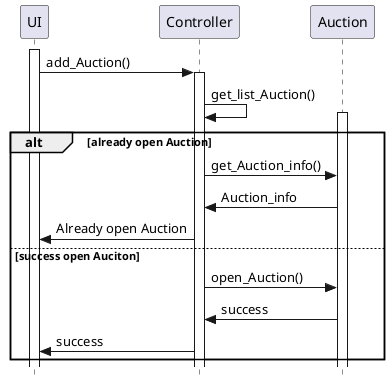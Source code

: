 @startuml name

skinparam Style strictuml

activate UI
UI -> Controller : add_Auction()
activate Controller
Controller -> Controller : get_list_Auction()
activate Auction
alt already open Auction
    Controller -> Auction : get_Auction_info()
    Auction -> Controller : Auction_info
    Controller -> UI : Already open Auction
else success open Auciton
    Controller -> Auction : open_Auction()
    Auction -> Controller : success
    Controller -> UI : success
end

@enduml